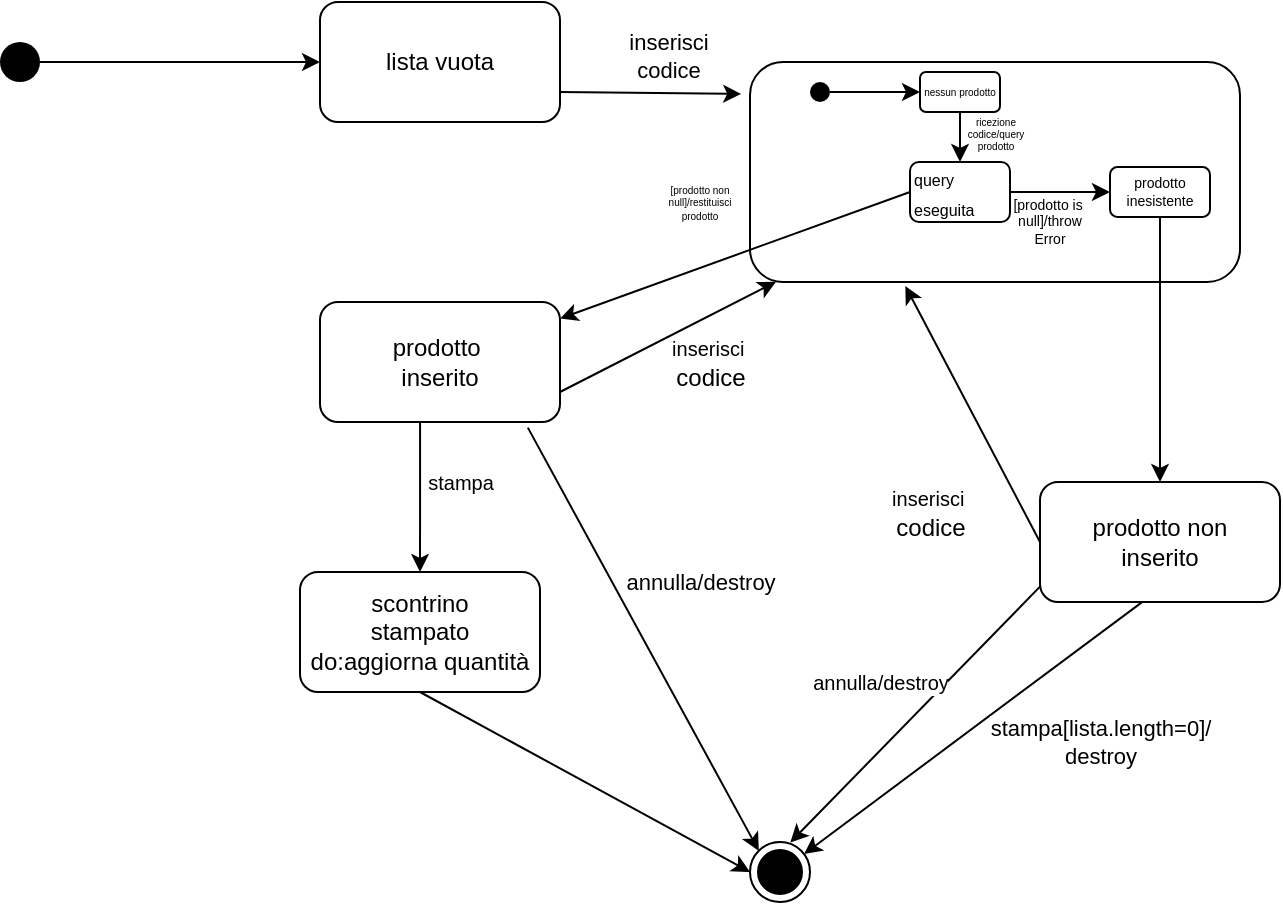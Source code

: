 <mxfile version="13.10.0" type="device"><diagram name="Page-1" id="58cdce13-f638-feb5-8d6f-7d28b1aa9fa0"><mxGraphModel dx="925" dy="547" grid="1" gridSize="10" guides="1" tooltips="1" connect="1" arrows="1" fold="1" page="1" pageScale="1" pageWidth="1100" pageHeight="850" background="#ffffff" math="0" shadow="0"><root><mxCell id="0"/><mxCell id="1" parent="0"/><mxCell id="qsEBAE2mxDASLYPUDPHX-3" value="" style="rounded=1;whiteSpace=wrap;html=1;fillColor=none;" vertex="1" parent="1"><mxGeometry x="535" y="140" width="245" height="110" as="geometry"/></mxCell><mxCell id="e2YwPOoHBowxmd_tDMPB-1" value="lista vuota" style="rounded=1;whiteSpace=wrap;html=1;" parent="1" vertex="1"><mxGeometry x="320" y="110" width="120" height="60" as="geometry"/></mxCell><mxCell id="e2YwPOoHBowxmd_tDMPB-2" value="" style="endArrow=classic;html=1;entryX=0;entryY=0.5;entryDx=0;entryDy=0;" parent="1" target="e2YwPOoHBowxmd_tDMPB-1" edge="1" source="e2YwPOoHBowxmd_tDMPB-6"><mxGeometry width="50" height="50" relative="1" as="geometry"><mxPoint x="50" y="140" as="sourcePoint"/><mxPoint x="580" y="420" as="targetPoint"/></mxGeometry></mxCell><mxCell id="e2YwPOoHBowxmd_tDMPB-4" value="inserisci&lt;br&gt;codice" style="endArrow=classic;html=1;exitX=1;exitY=0.75;exitDx=0;exitDy=0;entryX=-0.018;entryY=0.145;entryDx=0;entryDy=0;entryPerimeter=0;" parent="1" source="e2YwPOoHBowxmd_tDMPB-1" target="qsEBAE2mxDASLYPUDPHX-3" edge="1"><mxGeometry x="0.193" y="19" width="50" height="50" relative="1" as="geometry"><mxPoint x="530" y="460" as="sourcePoint"/><mxPoint x="380" y="270" as="targetPoint"/><mxPoint as="offset"/></mxGeometry></mxCell><mxCell id="e2YwPOoHBowxmd_tDMPB-5" value="prodotto&amp;nbsp;&lt;br&gt;inserito" style="rounded=1;whiteSpace=wrap;html=1;" parent="1" vertex="1"><mxGeometry x="320" y="260" width="120" height="60" as="geometry"/></mxCell><mxCell id="e2YwPOoHBowxmd_tDMPB-9" value="" style="endArrow=classic;html=1;exitX=1;exitY=0.75;exitDx=0;exitDy=0;entryX=0.053;entryY=0.999;entryDx=0;entryDy=0;entryPerimeter=0;" parent="1" source="e2YwPOoHBowxmd_tDMPB-5" edge="1" target="qsEBAE2mxDASLYPUDPHX-3"><mxGeometry width="50" height="50" relative="1" as="geometry"><mxPoint x="530" y="450" as="sourcePoint"/><mxPoint x="380" y="430" as="targetPoint"/></mxGeometry></mxCell><mxCell id="e2YwPOoHBowxmd_tDMPB-11" value="&lt;font size=&quot;1&quot;&gt;inserisci&amp;nbsp;&lt;br&gt;&lt;/font&gt;codice" style="text;html=1;align=center;verticalAlign=middle;resizable=0;points=[];autosize=1;" parent="1" vertex="1"><mxGeometry x="490" y="275" width="50" height="30" as="geometry"/></mxCell><mxCell id="e2YwPOoHBowxmd_tDMPB-22" value="stampa[lista.length=0]/&lt;br&gt;destroy" style="endArrow=classic;html=1;exitX=0.424;exitY=1.003;exitDx=0;exitDy=0;exitPerimeter=0;" parent="1" source="qsEBAE2mxDASLYPUDPHX-28" target="e2YwPOoHBowxmd_tDMPB-24" edge="1"><mxGeometry x="-0.445" y="43" width="50" height="50" relative="1" as="geometry"><mxPoint x="730.0" y="740" as="sourcePoint"/><mxPoint x="540" y="740" as="targetPoint"/><mxPoint as="offset"/></mxGeometry></mxCell><mxCell id="e2YwPOoHBowxmd_tDMPB-23" value="annulla/destroy" style="endArrow=classic;html=1;exitX=0.866;exitY=1.047;exitDx=0;exitDy=0;entryX=0;entryY=0;entryDx=0;entryDy=0;exitPerimeter=0;" parent="1" source="e2YwPOoHBowxmd_tDMPB-5" target="e2YwPOoHBowxmd_tDMPB-24" edge="1"><mxGeometry x="-0.096" y="39" width="50" height="50" relative="1" as="geometry"><mxPoint x="380" y="490.0" as="sourcePoint"/><mxPoint x="380" y="660" as="targetPoint"/><mxPoint as="offset"/></mxGeometry></mxCell><mxCell id="e2YwPOoHBowxmd_tDMPB-24" value="" style="ellipse;html=1;shape=endState;fillColor=#000000;strokeColor=#000000;" parent="1" vertex="1"><mxGeometry x="535.0" y="530" width="30" height="30" as="geometry"/></mxCell><mxCell id="e2YwPOoHBowxmd_tDMPB-6" value="" style="ellipse;fillColor=#000000;strokeColor=none;" parent="1" vertex="1"><mxGeometry x="160" y="130" width="20" height="20" as="geometry"/></mxCell><mxCell id="qsEBAE2mxDASLYPUDPHX-4" value="" style="ellipse;fillColor=#000000;strokeColor=none;" vertex="1" parent="1"><mxGeometry x="565" y="150" width="10" height="10" as="geometry"/></mxCell><mxCell id="qsEBAE2mxDASLYPUDPHX-9" value="" style="endArrow=classic;html=1;exitX=1;exitY=0.5;exitDx=0;exitDy=0;entryX=0;entryY=0.5;entryDx=0;entryDy=0;" edge="1" parent="1" source="qsEBAE2mxDASLYPUDPHX-4" target="qsEBAE2mxDASLYPUDPHX-10"><mxGeometry x="0.111" y="15" width="50" height="50" relative="1" as="geometry"><mxPoint x="640" y="270" as="sourcePoint"/><mxPoint x="690" y="220" as="targetPoint"/><Array as="points"><mxPoint x="600" y="155"/></Array><mxPoint as="offset"/></mxGeometry></mxCell><mxCell id="qsEBAE2mxDASLYPUDPHX-10" value="" style="rounded=1;whiteSpace=wrap;html=1;fillColor=none;" vertex="1" parent="1"><mxGeometry x="620" y="145" width="40" height="20" as="geometry"/></mxCell><mxCell id="qsEBAE2mxDASLYPUDPHX-13" value="&lt;font style=&quot;font-size: 5px&quot;&gt;nessun prodotto&lt;/font&gt;" style="text;html=1;strokeColor=none;fillColor=none;align=center;verticalAlign=middle;whiteSpace=wrap;rounded=0;" vertex="1" parent="1"><mxGeometry x="620" y="150" width="40" height="5" as="geometry"/></mxCell><mxCell id="qsEBAE2mxDASLYPUDPHX-14" value="" style="endArrow=classic;html=1;exitX=0.5;exitY=1;exitDx=0;exitDy=0;entryX=0.5;entryY=0;entryDx=0;entryDy=0;" edge="1" parent="1" source="qsEBAE2mxDASLYPUDPHX-10" target="qsEBAE2mxDASLYPUDPHX-15"><mxGeometry width="50" height="50" relative="1" as="geometry"><mxPoint x="650" y="280" as="sourcePoint"/><mxPoint x="700" y="230" as="targetPoint"/></mxGeometry></mxCell><mxCell id="qsEBAE2mxDASLYPUDPHX-15" value="&lt;font style=&quot;font-size: 8px&quot;&gt;query eseguita&lt;/font&gt;" style="rounded=1;whiteSpace=wrap;html=1;fillColor=none;align=left;" vertex="1" parent="1"><mxGeometry x="615" y="190" width="50" height="30" as="geometry"/></mxCell><mxCell id="qsEBAE2mxDASLYPUDPHX-16" value="&lt;font style=&quot;line-height: 10% ; font-size: 5px&quot;&gt;ricezione codice/query prodotto&lt;/font&gt;" style="text;html=1;strokeColor=none;fillColor=none;align=center;verticalAlign=middle;whiteSpace=wrap;rounded=0;spacing=0;fontSize=5;" vertex="1" parent="1"><mxGeometry x="642.5" y="165" width="30" height="20" as="geometry"/></mxCell><mxCell id="qsEBAE2mxDASLYPUDPHX-18" value="" style="endArrow=classic;html=1;fontSize=3;exitX=0;exitY=0.5;exitDx=0;exitDy=0;" edge="1" parent="1" source="qsEBAE2mxDASLYPUDPHX-15" target="e2YwPOoHBowxmd_tDMPB-5"><mxGeometry width="50" height="50" relative="1" as="geometry"><mxPoint x="650" y="280" as="sourcePoint"/><mxPoint x="510" y="210" as="targetPoint"/></mxGeometry></mxCell><mxCell id="qsEBAE2mxDASLYPUDPHX-19" value="" style="endArrow=classic;html=1;fontSize=3;exitX=1;exitY=0.5;exitDx=0;exitDy=0;entryX=0;entryY=0.5;entryDx=0;entryDy=0;" edge="1" parent="1" source="qsEBAE2mxDASLYPUDPHX-15" target="qsEBAE2mxDASLYPUDPHX-20"><mxGeometry width="50" height="50" relative="1" as="geometry"><mxPoint x="650" y="280" as="sourcePoint"/><mxPoint x="690" y="230" as="targetPoint"/></mxGeometry></mxCell><mxCell id="qsEBAE2mxDASLYPUDPHX-20" value="&lt;font style=&quot;font-size: 7px&quot;&gt;prodotto inesistente&lt;/font&gt;" style="rounded=1;whiteSpace=wrap;html=1;fillColor=none;fontSize=3;" vertex="1" parent="1"><mxGeometry x="715" y="192.5" width="50" height="25" as="geometry"/></mxCell><mxCell id="qsEBAE2mxDASLYPUDPHX-22" value="&lt;font style=&quot;font-size: 5px&quot;&gt;[prodotto non null]/restituisci prodotto&lt;/font&gt;" style="text;html=1;strokeColor=none;fillColor=none;align=center;verticalAlign=middle;whiteSpace=wrap;rounded=0;fontSize=3;" vertex="1" parent="1"><mxGeometry x="490" y="200" width="40" height="20" as="geometry"/></mxCell><mxCell id="qsEBAE2mxDASLYPUDPHX-23" value="&lt;font style=&quot;font-size: 7px&quot;&gt;[prodotto is&amp;nbsp; null]/throw Error&lt;/font&gt;" style="text;html=1;strokeColor=none;fillColor=none;align=center;verticalAlign=middle;whiteSpace=wrap;rounded=0;fontSize=3;" vertex="1" parent="1"><mxGeometry x="665" y="210" width="40" height="20" as="geometry"/></mxCell><mxCell id="qsEBAE2mxDASLYPUDPHX-27" value="" style="endArrow=classic;html=1;fontSize=3;exitX=0.5;exitY=1;exitDx=0;exitDy=0;" edge="1" parent="1" source="qsEBAE2mxDASLYPUDPHX-20" target="qsEBAE2mxDASLYPUDPHX-28"><mxGeometry width="50" height="50" relative="1" as="geometry"><mxPoint x="630" y="250" as="sourcePoint"/><mxPoint x="740" y="350" as="targetPoint"/></mxGeometry></mxCell><mxCell id="qsEBAE2mxDASLYPUDPHX-28" value="prodotto non&lt;br&gt;inserito" style="rounded=1;whiteSpace=wrap;html=1;" vertex="1" parent="1"><mxGeometry x="680" y="350.0" width="120" height="60" as="geometry"/></mxCell><mxCell id="qsEBAE2mxDASLYPUDPHX-29" value="" style="endArrow=classic;html=1;exitX=0;exitY=0.5;exitDx=0;exitDy=0;entryX=0.317;entryY=1.018;entryDx=0;entryDy=0;entryPerimeter=0;" edge="1" parent="1" source="qsEBAE2mxDASLYPUDPHX-28" target="qsEBAE2mxDASLYPUDPHX-3"><mxGeometry width="50" height="50" relative="1" as="geometry"><mxPoint x="530.13" y="380" as="sourcePoint"/><mxPoint x="620.0" y="364.94" as="targetPoint"/></mxGeometry></mxCell><mxCell id="qsEBAE2mxDASLYPUDPHX-30" value="&lt;font size=&quot;1&quot;&gt;inserisci&amp;nbsp;&lt;br&gt;&lt;/font&gt;codice" style="text;html=1;align=center;verticalAlign=middle;resizable=0;points=[];autosize=1;" vertex="1" parent="1"><mxGeometry x="600" y="350" width="50" height="30" as="geometry"/></mxCell><mxCell id="qsEBAE2mxDASLYPUDPHX-31" value="&lt;font size=&quot;1&quot;&gt;annulla/destroy&lt;/font&gt;" style="endArrow=classic;html=1;fontSize=3;entryX=0.672;entryY=0.007;entryDx=0;entryDy=0;entryPerimeter=0;exitX=0.003;exitY=0.866;exitDx=0;exitDy=0;exitPerimeter=0;" edge="1" parent="1" source="qsEBAE2mxDASLYPUDPHX-28" target="e2YwPOoHBowxmd_tDMPB-24"><mxGeometry x="0.01" y="-24" width="50" height="50" relative="1" as="geometry"><mxPoint x="580" y="470" as="sourcePoint"/><mxPoint x="630" y="420" as="targetPoint"/><mxPoint as="offset"/></mxGeometry></mxCell><mxCell id="qsEBAE2mxDASLYPUDPHX-32" value="&lt;font size=&quot;1&quot;&gt;stampa&lt;/font&gt;" style="endArrow=classic;html=1;fontSize=3;exitX=0.417;exitY=1;exitDx=0;exitDy=0;exitPerimeter=0;" edge="1" parent="1" source="e2YwPOoHBowxmd_tDMPB-5" target="qsEBAE2mxDASLYPUDPHX-33"><mxGeometry x="-0.2" y="20" width="50" height="50" relative="1" as="geometry"><mxPoint x="374" y="323" as="sourcePoint"/><mxPoint x="374" y="410" as="targetPoint"/><mxPoint as="offset"/></mxGeometry></mxCell><mxCell id="qsEBAE2mxDASLYPUDPHX-33" value="scontrino&lt;br&gt;stampato&lt;br&gt;do:aggiorna quantità" style="rounded=1;whiteSpace=wrap;html=1;" vertex="1" parent="1"><mxGeometry x="310.0" y="395.0" width="120" height="60" as="geometry"/></mxCell><mxCell id="qsEBAE2mxDASLYPUDPHX-34" value="" style="endArrow=classic;html=1;fontSize=3;exitX=0.5;exitY=1;exitDx=0;exitDy=0;" edge="1" parent="1" source="qsEBAE2mxDASLYPUDPHX-33"><mxGeometry width="50" height="50" relative="1" as="geometry"><mxPoint x="580" y="390" as="sourcePoint"/><mxPoint x="535" y="545" as="targetPoint"/></mxGeometry></mxCell></root></mxGraphModel></diagram></mxfile>